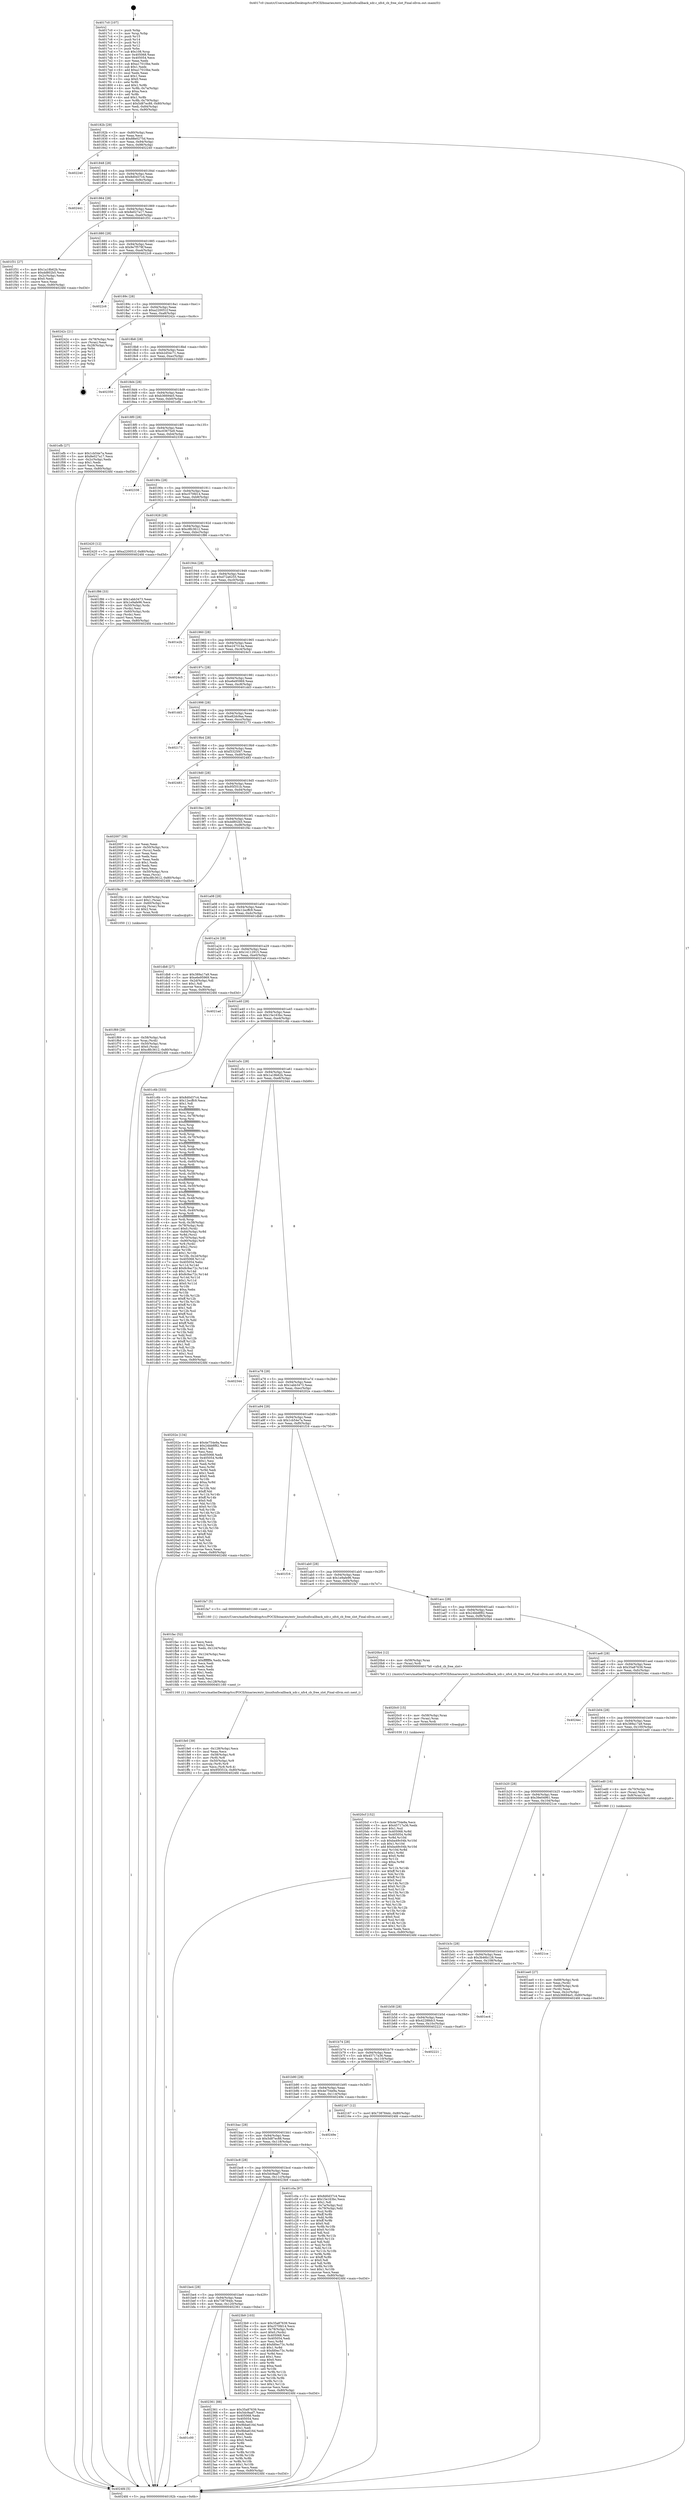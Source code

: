 digraph "0x4017c0" {
  label = "0x4017c0 (/mnt/c/Users/mathe/Desktop/tcc/POCII/binaries/extr_linuxfsnfscallback_xdr.c_nfs4_cb_free_slot_Final-ollvm.out::main(0))"
  labelloc = "t"
  node[shape=record]

  Entry [label="",width=0.3,height=0.3,shape=circle,fillcolor=black,style=filled]
  "0x40182b" [label="{
     0x40182b [29]\l
     | [instrs]\l
     &nbsp;&nbsp;0x40182b \<+3\>: mov -0x80(%rbp),%eax\l
     &nbsp;&nbsp;0x40182e \<+2\>: mov %eax,%ecx\l
     &nbsp;&nbsp;0x401830 \<+6\>: sub $0x88e0275d,%ecx\l
     &nbsp;&nbsp;0x401836 \<+6\>: mov %eax,-0x94(%rbp)\l
     &nbsp;&nbsp;0x40183c \<+6\>: mov %ecx,-0x98(%rbp)\l
     &nbsp;&nbsp;0x401842 \<+6\>: je 0000000000402240 \<main+0xa80\>\l
  }"]
  "0x402240" [label="{
     0x402240\l
  }", style=dashed]
  "0x401848" [label="{
     0x401848 [28]\l
     | [instrs]\l
     &nbsp;&nbsp;0x401848 \<+5\>: jmp 000000000040184d \<main+0x8d\>\l
     &nbsp;&nbsp;0x40184d \<+6\>: mov -0x94(%rbp),%eax\l
     &nbsp;&nbsp;0x401853 \<+5\>: sub $0x8d0d37c4,%eax\l
     &nbsp;&nbsp;0x401858 \<+6\>: mov %eax,-0x9c(%rbp)\l
     &nbsp;&nbsp;0x40185e \<+6\>: je 0000000000402441 \<main+0xc81\>\l
  }"]
  Exit [label="",width=0.3,height=0.3,shape=circle,fillcolor=black,style=filled,peripheries=2]
  "0x402441" [label="{
     0x402441\l
  }", style=dashed]
  "0x401864" [label="{
     0x401864 [28]\l
     | [instrs]\l
     &nbsp;&nbsp;0x401864 \<+5\>: jmp 0000000000401869 \<main+0xa9\>\l
     &nbsp;&nbsp;0x401869 \<+6\>: mov -0x94(%rbp),%eax\l
     &nbsp;&nbsp;0x40186f \<+5\>: sub $0x8e027a17,%eax\l
     &nbsp;&nbsp;0x401874 \<+6\>: mov %eax,-0xa0(%rbp)\l
     &nbsp;&nbsp;0x40187a \<+6\>: je 0000000000401f31 \<main+0x771\>\l
  }"]
  "0x401c00" [label="{
     0x401c00\l
  }", style=dashed]
  "0x401f31" [label="{
     0x401f31 [27]\l
     | [instrs]\l
     &nbsp;&nbsp;0x401f31 \<+5\>: mov $0x1a18b62b,%eax\l
     &nbsp;&nbsp;0x401f36 \<+5\>: mov $0xdd802b5,%ecx\l
     &nbsp;&nbsp;0x401f3b \<+3\>: mov -0x2c(%rbp),%edx\l
     &nbsp;&nbsp;0x401f3e \<+3\>: cmp $0x0,%edx\l
     &nbsp;&nbsp;0x401f41 \<+3\>: cmove %ecx,%eax\l
     &nbsp;&nbsp;0x401f44 \<+3\>: mov %eax,-0x80(%rbp)\l
     &nbsp;&nbsp;0x401f47 \<+5\>: jmp 00000000004024fd \<main+0xd3d\>\l
  }"]
  "0x401880" [label="{
     0x401880 [28]\l
     | [instrs]\l
     &nbsp;&nbsp;0x401880 \<+5\>: jmp 0000000000401885 \<main+0xc5\>\l
     &nbsp;&nbsp;0x401885 \<+6\>: mov -0x94(%rbp),%eax\l
     &nbsp;&nbsp;0x40188b \<+5\>: sub $0x9e7f579f,%eax\l
     &nbsp;&nbsp;0x401890 \<+6\>: mov %eax,-0xa4(%rbp)\l
     &nbsp;&nbsp;0x401896 \<+6\>: je 00000000004022c6 \<main+0xb06\>\l
  }"]
  "0x402361" [label="{
     0x402361 [88]\l
     | [instrs]\l
     &nbsp;&nbsp;0x402361 \<+5\>: mov $0x35a87639,%eax\l
     &nbsp;&nbsp;0x402366 \<+5\>: mov $0x5dc9aaf7,%ecx\l
     &nbsp;&nbsp;0x40236b \<+7\>: mov 0x405068,%edx\l
     &nbsp;&nbsp;0x402372 \<+7\>: mov 0x405054,%esi\l
     &nbsp;&nbsp;0x402379 \<+2\>: mov %edx,%edi\l
     &nbsp;&nbsp;0x40237b \<+6\>: add $0x9bba616d,%edi\l
     &nbsp;&nbsp;0x402381 \<+3\>: sub $0x1,%edi\l
     &nbsp;&nbsp;0x402384 \<+6\>: sub $0x9bba616d,%edi\l
     &nbsp;&nbsp;0x40238a \<+3\>: imul %edi,%edx\l
     &nbsp;&nbsp;0x40238d \<+3\>: and $0x1,%edx\l
     &nbsp;&nbsp;0x402390 \<+3\>: cmp $0x0,%edx\l
     &nbsp;&nbsp;0x402393 \<+4\>: sete %r8b\l
     &nbsp;&nbsp;0x402397 \<+3\>: cmp $0xa,%esi\l
     &nbsp;&nbsp;0x40239a \<+4\>: setl %r9b\l
     &nbsp;&nbsp;0x40239e \<+3\>: mov %r8b,%r10b\l
     &nbsp;&nbsp;0x4023a1 \<+3\>: and %r9b,%r10b\l
     &nbsp;&nbsp;0x4023a4 \<+3\>: xor %r9b,%r8b\l
     &nbsp;&nbsp;0x4023a7 \<+3\>: or %r8b,%r10b\l
     &nbsp;&nbsp;0x4023aa \<+4\>: test $0x1,%r10b\l
     &nbsp;&nbsp;0x4023ae \<+3\>: cmovne %ecx,%eax\l
     &nbsp;&nbsp;0x4023b1 \<+3\>: mov %eax,-0x80(%rbp)\l
     &nbsp;&nbsp;0x4023b4 \<+5\>: jmp 00000000004024fd \<main+0xd3d\>\l
  }"]
  "0x4022c6" [label="{
     0x4022c6\l
  }", style=dashed]
  "0x40189c" [label="{
     0x40189c [28]\l
     | [instrs]\l
     &nbsp;&nbsp;0x40189c \<+5\>: jmp 00000000004018a1 \<main+0xe1\>\l
     &nbsp;&nbsp;0x4018a1 \<+6\>: mov -0x94(%rbp),%eax\l
     &nbsp;&nbsp;0x4018a7 \<+5\>: sub $0xa220051f,%eax\l
     &nbsp;&nbsp;0x4018ac \<+6\>: mov %eax,-0xa8(%rbp)\l
     &nbsp;&nbsp;0x4018b2 \<+6\>: je 000000000040242c \<main+0xc6c\>\l
  }"]
  "0x401be4" [label="{
     0x401be4 [28]\l
     | [instrs]\l
     &nbsp;&nbsp;0x401be4 \<+5\>: jmp 0000000000401be9 \<main+0x429\>\l
     &nbsp;&nbsp;0x401be9 \<+6\>: mov -0x94(%rbp),%eax\l
     &nbsp;&nbsp;0x401bef \<+5\>: sub $0x738784dc,%eax\l
     &nbsp;&nbsp;0x401bf4 \<+6\>: mov %eax,-0x120(%rbp)\l
     &nbsp;&nbsp;0x401bfa \<+6\>: je 0000000000402361 \<main+0xba1\>\l
  }"]
  "0x40242c" [label="{
     0x40242c [21]\l
     | [instrs]\l
     &nbsp;&nbsp;0x40242c \<+4\>: mov -0x78(%rbp),%rax\l
     &nbsp;&nbsp;0x402430 \<+2\>: mov (%rax),%eax\l
     &nbsp;&nbsp;0x402432 \<+4\>: lea -0x28(%rbp),%rsp\l
     &nbsp;&nbsp;0x402436 \<+1\>: pop %rbx\l
     &nbsp;&nbsp;0x402437 \<+2\>: pop %r12\l
     &nbsp;&nbsp;0x402439 \<+2\>: pop %r13\l
     &nbsp;&nbsp;0x40243b \<+2\>: pop %r14\l
     &nbsp;&nbsp;0x40243d \<+2\>: pop %r15\l
     &nbsp;&nbsp;0x40243f \<+1\>: pop %rbp\l
     &nbsp;&nbsp;0x402440 \<+1\>: ret\l
  }"]
  "0x4018b8" [label="{
     0x4018b8 [28]\l
     | [instrs]\l
     &nbsp;&nbsp;0x4018b8 \<+5\>: jmp 00000000004018bd \<main+0xfd\>\l
     &nbsp;&nbsp;0x4018bd \<+6\>: mov -0x94(%rbp),%eax\l
     &nbsp;&nbsp;0x4018c3 \<+5\>: sub $0xb2d54c71,%eax\l
     &nbsp;&nbsp;0x4018c8 \<+6\>: mov %eax,-0xac(%rbp)\l
     &nbsp;&nbsp;0x4018ce \<+6\>: je 0000000000402350 \<main+0xb90\>\l
  }"]
  "0x4023b9" [label="{
     0x4023b9 [103]\l
     | [instrs]\l
     &nbsp;&nbsp;0x4023b9 \<+5\>: mov $0x35a87639,%eax\l
     &nbsp;&nbsp;0x4023be \<+5\>: mov $0xc570fd14,%ecx\l
     &nbsp;&nbsp;0x4023c3 \<+4\>: mov -0x78(%rbp),%rdx\l
     &nbsp;&nbsp;0x4023c7 \<+6\>: movl $0x0,(%rdx)\l
     &nbsp;&nbsp;0x4023cd \<+7\>: mov 0x405068,%esi\l
     &nbsp;&nbsp;0x4023d4 \<+7\>: mov 0x405054,%edi\l
     &nbsp;&nbsp;0x4023db \<+3\>: mov %esi,%r8d\l
     &nbsp;&nbsp;0x4023de \<+7\>: add $0xfd0ec73c,%r8d\l
     &nbsp;&nbsp;0x4023e5 \<+4\>: sub $0x1,%r8d\l
     &nbsp;&nbsp;0x4023e9 \<+7\>: sub $0xfd0ec73c,%r8d\l
     &nbsp;&nbsp;0x4023f0 \<+4\>: imul %r8d,%esi\l
     &nbsp;&nbsp;0x4023f4 \<+3\>: and $0x1,%esi\l
     &nbsp;&nbsp;0x4023f7 \<+3\>: cmp $0x0,%esi\l
     &nbsp;&nbsp;0x4023fa \<+4\>: sete %r9b\l
     &nbsp;&nbsp;0x4023fe \<+3\>: cmp $0xa,%edi\l
     &nbsp;&nbsp;0x402401 \<+4\>: setl %r10b\l
     &nbsp;&nbsp;0x402405 \<+3\>: mov %r9b,%r11b\l
     &nbsp;&nbsp;0x402408 \<+3\>: and %r10b,%r11b\l
     &nbsp;&nbsp;0x40240b \<+3\>: xor %r10b,%r9b\l
     &nbsp;&nbsp;0x40240e \<+3\>: or %r9b,%r11b\l
     &nbsp;&nbsp;0x402411 \<+4\>: test $0x1,%r11b\l
     &nbsp;&nbsp;0x402415 \<+3\>: cmovne %ecx,%eax\l
     &nbsp;&nbsp;0x402418 \<+3\>: mov %eax,-0x80(%rbp)\l
     &nbsp;&nbsp;0x40241b \<+5\>: jmp 00000000004024fd \<main+0xd3d\>\l
  }"]
  "0x402350" [label="{
     0x402350\l
  }", style=dashed]
  "0x4018d4" [label="{
     0x4018d4 [28]\l
     | [instrs]\l
     &nbsp;&nbsp;0x4018d4 \<+5\>: jmp 00000000004018d9 \<main+0x119\>\l
     &nbsp;&nbsp;0x4018d9 \<+6\>: mov -0x94(%rbp),%eax\l
     &nbsp;&nbsp;0x4018df \<+5\>: sub $0xb36694e5,%eax\l
     &nbsp;&nbsp;0x4018e4 \<+6\>: mov %eax,-0xb0(%rbp)\l
     &nbsp;&nbsp;0x4018ea \<+6\>: je 0000000000401efb \<main+0x73b\>\l
  }"]
  "0x4020cf" [label="{
     0x4020cf [152]\l
     | [instrs]\l
     &nbsp;&nbsp;0x4020cf \<+5\>: mov $0x4e754e9a,%ecx\l
     &nbsp;&nbsp;0x4020d4 \<+5\>: mov $0x45717a36,%edx\l
     &nbsp;&nbsp;0x4020d9 \<+3\>: mov $0x1,%sil\l
     &nbsp;&nbsp;0x4020dc \<+8\>: mov 0x405068,%r8d\l
     &nbsp;&nbsp;0x4020e4 \<+8\>: mov 0x405054,%r9d\l
     &nbsp;&nbsp;0x4020ec \<+3\>: mov %r8d,%r10d\l
     &nbsp;&nbsp;0x4020ef \<+7\>: sub $0xba49c04b,%r10d\l
     &nbsp;&nbsp;0x4020f6 \<+4\>: sub $0x1,%r10d\l
     &nbsp;&nbsp;0x4020fa \<+7\>: add $0xba49c04b,%r10d\l
     &nbsp;&nbsp;0x402101 \<+4\>: imul %r10d,%r8d\l
     &nbsp;&nbsp;0x402105 \<+4\>: and $0x1,%r8d\l
     &nbsp;&nbsp;0x402109 \<+4\>: cmp $0x0,%r8d\l
     &nbsp;&nbsp;0x40210d \<+4\>: sete %r11b\l
     &nbsp;&nbsp;0x402111 \<+4\>: cmp $0xa,%r9d\l
     &nbsp;&nbsp;0x402115 \<+3\>: setl %bl\l
     &nbsp;&nbsp;0x402118 \<+3\>: mov %r11b,%r14b\l
     &nbsp;&nbsp;0x40211b \<+4\>: xor $0xff,%r14b\l
     &nbsp;&nbsp;0x40211f \<+3\>: mov %bl,%r15b\l
     &nbsp;&nbsp;0x402122 \<+4\>: xor $0xff,%r15b\l
     &nbsp;&nbsp;0x402126 \<+4\>: xor $0x0,%sil\l
     &nbsp;&nbsp;0x40212a \<+3\>: mov %r14b,%r12b\l
     &nbsp;&nbsp;0x40212d \<+4\>: and $0x0,%r12b\l
     &nbsp;&nbsp;0x402131 \<+3\>: and %sil,%r11b\l
     &nbsp;&nbsp;0x402134 \<+3\>: mov %r15b,%r13b\l
     &nbsp;&nbsp;0x402137 \<+4\>: and $0x0,%r13b\l
     &nbsp;&nbsp;0x40213b \<+3\>: and %sil,%bl\l
     &nbsp;&nbsp;0x40213e \<+3\>: or %r11b,%r12b\l
     &nbsp;&nbsp;0x402141 \<+3\>: or %bl,%r13b\l
     &nbsp;&nbsp;0x402144 \<+3\>: xor %r13b,%r12b\l
     &nbsp;&nbsp;0x402147 \<+3\>: or %r15b,%r14b\l
     &nbsp;&nbsp;0x40214a \<+4\>: xor $0xff,%r14b\l
     &nbsp;&nbsp;0x40214e \<+4\>: or $0x0,%sil\l
     &nbsp;&nbsp;0x402152 \<+3\>: and %sil,%r14b\l
     &nbsp;&nbsp;0x402155 \<+3\>: or %r14b,%r12b\l
     &nbsp;&nbsp;0x402158 \<+4\>: test $0x1,%r12b\l
     &nbsp;&nbsp;0x40215c \<+3\>: cmovne %edx,%ecx\l
     &nbsp;&nbsp;0x40215f \<+3\>: mov %ecx,-0x80(%rbp)\l
     &nbsp;&nbsp;0x402162 \<+5\>: jmp 00000000004024fd \<main+0xd3d\>\l
  }"]
  "0x401efb" [label="{
     0x401efb [27]\l
     | [instrs]\l
     &nbsp;&nbsp;0x401efb \<+5\>: mov $0x1cb54e7a,%eax\l
     &nbsp;&nbsp;0x401f00 \<+5\>: mov $0x8e027a17,%ecx\l
     &nbsp;&nbsp;0x401f05 \<+3\>: mov -0x2c(%rbp),%edx\l
     &nbsp;&nbsp;0x401f08 \<+3\>: cmp $0x1,%edx\l
     &nbsp;&nbsp;0x401f0b \<+3\>: cmovl %ecx,%eax\l
     &nbsp;&nbsp;0x401f0e \<+3\>: mov %eax,-0x80(%rbp)\l
     &nbsp;&nbsp;0x401f11 \<+5\>: jmp 00000000004024fd \<main+0xd3d\>\l
  }"]
  "0x4018f0" [label="{
     0x4018f0 [28]\l
     | [instrs]\l
     &nbsp;&nbsp;0x4018f0 \<+5\>: jmp 00000000004018f5 \<main+0x135\>\l
     &nbsp;&nbsp;0x4018f5 \<+6\>: mov -0x94(%rbp),%eax\l
     &nbsp;&nbsp;0x4018fb \<+5\>: sub $0xc03675e9,%eax\l
     &nbsp;&nbsp;0x401900 \<+6\>: mov %eax,-0xb4(%rbp)\l
     &nbsp;&nbsp;0x401906 \<+6\>: je 0000000000402338 \<main+0xb78\>\l
  }"]
  "0x4020c0" [label="{
     0x4020c0 [15]\l
     | [instrs]\l
     &nbsp;&nbsp;0x4020c0 \<+4\>: mov -0x58(%rbp),%rax\l
     &nbsp;&nbsp;0x4020c4 \<+3\>: mov (%rax),%rax\l
     &nbsp;&nbsp;0x4020c7 \<+3\>: mov %rax,%rdi\l
     &nbsp;&nbsp;0x4020ca \<+5\>: call 0000000000401030 \<free@plt\>\l
     | [calls]\l
     &nbsp;&nbsp;0x401030 \{1\} (unknown)\l
  }"]
  "0x402338" [label="{
     0x402338\l
  }", style=dashed]
  "0x40190c" [label="{
     0x40190c [28]\l
     | [instrs]\l
     &nbsp;&nbsp;0x40190c \<+5\>: jmp 0000000000401911 \<main+0x151\>\l
     &nbsp;&nbsp;0x401911 \<+6\>: mov -0x94(%rbp),%eax\l
     &nbsp;&nbsp;0x401917 \<+5\>: sub $0xc570fd14,%eax\l
     &nbsp;&nbsp;0x40191c \<+6\>: mov %eax,-0xb8(%rbp)\l
     &nbsp;&nbsp;0x401922 \<+6\>: je 0000000000402420 \<main+0xc60\>\l
  }"]
  "0x401fe0" [label="{
     0x401fe0 [39]\l
     | [instrs]\l
     &nbsp;&nbsp;0x401fe0 \<+6\>: mov -0x128(%rbp),%ecx\l
     &nbsp;&nbsp;0x401fe6 \<+3\>: imul %eax,%ecx\l
     &nbsp;&nbsp;0x401fe9 \<+4\>: mov -0x58(%rbp),%r8\l
     &nbsp;&nbsp;0x401fed \<+3\>: mov (%r8),%r8\l
     &nbsp;&nbsp;0x401ff0 \<+4\>: mov -0x50(%rbp),%r9\l
     &nbsp;&nbsp;0x401ff4 \<+3\>: movslq (%r9),%r9\l
     &nbsp;&nbsp;0x401ff7 \<+4\>: mov %ecx,(%r8,%r9,4)\l
     &nbsp;&nbsp;0x401ffb \<+7\>: movl $0x95f351b,-0x80(%rbp)\l
     &nbsp;&nbsp;0x402002 \<+5\>: jmp 00000000004024fd \<main+0xd3d\>\l
  }"]
  "0x402420" [label="{
     0x402420 [12]\l
     | [instrs]\l
     &nbsp;&nbsp;0x402420 \<+7\>: movl $0xa220051f,-0x80(%rbp)\l
     &nbsp;&nbsp;0x402427 \<+5\>: jmp 00000000004024fd \<main+0xd3d\>\l
  }"]
  "0x401928" [label="{
     0x401928 [28]\l
     | [instrs]\l
     &nbsp;&nbsp;0x401928 \<+5\>: jmp 000000000040192d \<main+0x16d\>\l
     &nbsp;&nbsp;0x40192d \<+6\>: mov -0x94(%rbp),%eax\l
     &nbsp;&nbsp;0x401933 \<+5\>: sub $0xc8fc3612,%eax\l
     &nbsp;&nbsp;0x401938 \<+6\>: mov %eax,-0xbc(%rbp)\l
     &nbsp;&nbsp;0x40193e \<+6\>: je 0000000000401f86 \<main+0x7c6\>\l
  }"]
  "0x401fac" [label="{
     0x401fac [52]\l
     | [instrs]\l
     &nbsp;&nbsp;0x401fac \<+2\>: xor %ecx,%ecx\l
     &nbsp;&nbsp;0x401fae \<+5\>: mov $0x2,%edx\l
     &nbsp;&nbsp;0x401fb3 \<+6\>: mov %edx,-0x124(%rbp)\l
     &nbsp;&nbsp;0x401fb9 \<+1\>: cltd\l
     &nbsp;&nbsp;0x401fba \<+6\>: mov -0x124(%rbp),%esi\l
     &nbsp;&nbsp;0x401fc0 \<+2\>: idiv %esi\l
     &nbsp;&nbsp;0x401fc2 \<+6\>: imul $0xfffffffe,%edx,%edx\l
     &nbsp;&nbsp;0x401fc8 \<+2\>: mov %ecx,%edi\l
     &nbsp;&nbsp;0x401fca \<+2\>: sub %edx,%edi\l
     &nbsp;&nbsp;0x401fcc \<+2\>: mov %ecx,%edx\l
     &nbsp;&nbsp;0x401fce \<+3\>: sub $0x1,%edx\l
     &nbsp;&nbsp;0x401fd1 \<+2\>: add %edx,%edi\l
     &nbsp;&nbsp;0x401fd3 \<+2\>: sub %edi,%ecx\l
     &nbsp;&nbsp;0x401fd5 \<+6\>: mov %ecx,-0x128(%rbp)\l
     &nbsp;&nbsp;0x401fdb \<+5\>: call 0000000000401160 \<next_i\>\l
     | [calls]\l
     &nbsp;&nbsp;0x401160 \{1\} (/mnt/c/Users/mathe/Desktop/tcc/POCII/binaries/extr_linuxfsnfscallback_xdr.c_nfs4_cb_free_slot_Final-ollvm.out::next_i)\l
  }"]
  "0x401f86" [label="{
     0x401f86 [33]\l
     | [instrs]\l
     &nbsp;&nbsp;0x401f86 \<+5\>: mov $0x1abb3473,%eax\l
     &nbsp;&nbsp;0x401f8b \<+5\>: mov $0x1e9afe96,%ecx\l
     &nbsp;&nbsp;0x401f90 \<+4\>: mov -0x50(%rbp),%rdx\l
     &nbsp;&nbsp;0x401f94 \<+2\>: mov (%rdx),%esi\l
     &nbsp;&nbsp;0x401f96 \<+4\>: mov -0x60(%rbp),%rdx\l
     &nbsp;&nbsp;0x401f9a \<+2\>: cmp (%rdx),%esi\l
     &nbsp;&nbsp;0x401f9c \<+3\>: cmovl %ecx,%eax\l
     &nbsp;&nbsp;0x401f9f \<+3\>: mov %eax,-0x80(%rbp)\l
     &nbsp;&nbsp;0x401fa2 \<+5\>: jmp 00000000004024fd \<main+0xd3d\>\l
  }"]
  "0x401944" [label="{
     0x401944 [28]\l
     | [instrs]\l
     &nbsp;&nbsp;0x401944 \<+5\>: jmp 0000000000401949 \<main+0x189\>\l
     &nbsp;&nbsp;0x401949 \<+6\>: mov -0x94(%rbp),%eax\l
     &nbsp;&nbsp;0x40194f \<+5\>: sub $0xd72a6255,%eax\l
     &nbsp;&nbsp;0x401954 \<+6\>: mov %eax,-0xc0(%rbp)\l
     &nbsp;&nbsp;0x40195a \<+6\>: je 0000000000401e2b \<main+0x66b\>\l
  }"]
  "0x401f69" [label="{
     0x401f69 [29]\l
     | [instrs]\l
     &nbsp;&nbsp;0x401f69 \<+4\>: mov -0x58(%rbp),%rdi\l
     &nbsp;&nbsp;0x401f6d \<+3\>: mov %rax,(%rdi)\l
     &nbsp;&nbsp;0x401f70 \<+4\>: mov -0x50(%rbp),%rax\l
     &nbsp;&nbsp;0x401f74 \<+6\>: movl $0x0,(%rax)\l
     &nbsp;&nbsp;0x401f7a \<+7\>: movl $0xc8fc3612,-0x80(%rbp)\l
     &nbsp;&nbsp;0x401f81 \<+5\>: jmp 00000000004024fd \<main+0xd3d\>\l
  }"]
  "0x401e2b" [label="{
     0x401e2b\l
  }", style=dashed]
  "0x401960" [label="{
     0x401960 [28]\l
     | [instrs]\l
     &nbsp;&nbsp;0x401960 \<+5\>: jmp 0000000000401965 \<main+0x1a5\>\l
     &nbsp;&nbsp;0x401965 \<+6\>: mov -0x94(%rbp),%eax\l
     &nbsp;&nbsp;0x40196b \<+5\>: sub $0xe247314a,%eax\l
     &nbsp;&nbsp;0x401970 \<+6\>: mov %eax,-0xc4(%rbp)\l
     &nbsp;&nbsp;0x401976 \<+6\>: je 00000000004024c5 \<main+0xd05\>\l
  }"]
  "0x401ee0" [label="{
     0x401ee0 [27]\l
     | [instrs]\l
     &nbsp;&nbsp;0x401ee0 \<+4\>: mov -0x68(%rbp),%rdi\l
     &nbsp;&nbsp;0x401ee4 \<+2\>: mov %eax,(%rdi)\l
     &nbsp;&nbsp;0x401ee6 \<+4\>: mov -0x68(%rbp),%rdi\l
     &nbsp;&nbsp;0x401eea \<+2\>: mov (%rdi),%eax\l
     &nbsp;&nbsp;0x401eec \<+3\>: mov %eax,-0x2c(%rbp)\l
     &nbsp;&nbsp;0x401eef \<+7\>: movl $0xb36694e5,-0x80(%rbp)\l
     &nbsp;&nbsp;0x401ef6 \<+5\>: jmp 00000000004024fd \<main+0xd3d\>\l
  }"]
  "0x4024c5" [label="{
     0x4024c5\l
  }", style=dashed]
  "0x40197c" [label="{
     0x40197c [28]\l
     | [instrs]\l
     &nbsp;&nbsp;0x40197c \<+5\>: jmp 0000000000401981 \<main+0x1c1\>\l
     &nbsp;&nbsp;0x401981 \<+6\>: mov -0x94(%rbp),%eax\l
     &nbsp;&nbsp;0x401987 \<+5\>: sub $0xe6e95969,%eax\l
     &nbsp;&nbsp;0x40198c \<+6\>: mov %eax,-0xc8(%rbp)\l
     &nbsp;&nbsp;0x401992 \<+6\>: je 0000000000401dd3 \<main+0x613\>\l
  }"]
  "0x4017c0" [label="{
     0x4017c0 [107]\l
     | [instrs]\l
     &nbsp;&nbsp;0x4017c0 \<+1\>: push %rbp\l
     &nbsp;&nbsp;0x4017c1 \<+3\>: mov %rsp,%rbp\l
     &nbsp;&nbsp;0x4017c4 \<+2\>: push %r15\l
     &nbsp;&nbsp;0x4017c6 \<+2\>: push %r14\l
     &nbsp;&nbsp;0x4017c8 \<+2\>: push %r13\l
     &nbsp;&nbsp;0x4017ca \<+2\>: push %r12\l
     &nbsp;&nbsp;0x4017cc \<+1\>: push %rbx\l
     &nbsp;&nbsp;0x4017cd \<+7\>: sub $0x108,%rsp\l
     &nbsp;&nbsp;0x4017d4 \<+7\>: mov 0x405068,%eax\l
     &nbsp;&nbsp;0x4017db \<+7\>: mov 0x405054,%ecx\l
     &nbsp;&nbsp;0x4017e2 \<+2\>: mov %eax,%edx\l
     &nbsp;&nbsp;0x4017e4 \<+6\>: sub $0xa17010be,%edx\l
     &nbsp;&nbsp;0x4017ea \<+3\>: sub $0x1,%edx\l
     &nbsp;&nbsp;0x4017ed \<+6\>: add $0xa17010be,%edx\l
     &nbsp;&nbsp;0x4017f3 \<+3\>: imul %edx,%eax\l
     &nbsp;&nbsp;0x4017f6 \<+3\>: and $0x1,%eax\l
     &nbsp;&nbsp;0x4017f9 \<+3\>: cmp $0x0,%eax\l
     &nbsp;&nbsp;0x4017fc \<+4\>: sete %r8b\l
     &nbsp;&nbsp;0x401800 \<+4\>: and $0x1,%r8b\l
     &nbsp;&nbsp;0x401804 \<+4\>: mov %r8b,-0x7a(%rbp)\l
     &nbsp;&nbsp;0x401808 \<+3\>: cmp $0xa,%ecx\l
     &nbsp;&nbsp;0x40180b \<+4\>: setl %r8b\l
     &nbsp;&nbsp;0x40180f \<+4\>: and $0x1,%r8b\l
     &nbsp;&nbsp;0x401813 \<+4\>: mov %r8b,-0x79(%rbp)\l
     &nbsp;&nbsp;0x401817 \<+7\>: movl $0x5d87ec88,-0x80(%rbp)\l
     &nbsp;&nbsp;0x40181e \<+6\>: mov %edi,-0x84(%rbp)\l
     &nbsp;&nbsp;0x401824 \<+7\>: mov %rsi,-0x90(%rbp)\l
  }"]
  "0x401dd3" [label="{
     0x401dd3\l
  }", style=dashed]
  "0x401998" [label="{
     0x401998 [28]\l
     | [instrs]\l
     &nbsp;&nbsp;0x401998 \<+5\>: jmp 000000000040199d \<main+0x1dd\>\l
     &nbsp;&nbsp;0x40199d \<+6\>: mov -0x94(%rbp),%eax\l
     &nbsp;&nbsp;0x4019a3 \<+5\>: sub $0xe82dc9aa,%eax\l
     &nbsp;&nbsp;0x4019a8 \<+6\>: mov %eax,-0xcc(%rbp)\l
     &nbsp;&nbsp;0x4019ae \<+6\>: je 0000000000402173 \<main+0x9b3\>\l
  }"]
  "0x4024fd" [label="{
     0x4024fd [5]\l
     | [instrs]\l
     &nbsp;&nbsp;0x4024fd \<+5\>: jmp 000000000040182b \<main+0x6b\>\l
  }"]
  "0x402173" [label="{
     0x402173\l
  }", style=dashed]
  "0x4019b4" [label="{
     0x4019b4 [28]\l
     | [instrs]\l
     &nbsp;&nbsp;0x4019b4 \<+5\>: jmp 00000000004019b9 \<main+0x1f9\>\l
     &nbsp;&nbsp;0x4019b9 \<+6\>: mov -0x94(%rbp),%eax\l
     &nbsp;&nbsp;0x4019bf \<+5\>: sub $0xf3325f47,%eax\l
     &nbsp;&nbsp;0x4019c4 \<+6\>: mov %eax,-0xd0(%rbp)\l
     &nbsp;&nbsp;0x4019ca \<+6\>: je 0000000000402483 \<main+0xcc3\>\l
  }"]
  "0x401bc8" [label="{
     0x401bc8 [28]\l
     | [instrs]\l
     &nbsp;&nbsp;0x401bc8 \<+5\>: jmp 0000000000401bcd \<main+0x40d\>\l
     &nbsp;&nbsp;0x401bcd \<+6\>: mov -0x94(%rbp),%eax\l
     &nbsp;&nbsp;0x401bd3 \<+5\>: sub $0x5dc9aaf7,%eax\l
     &nbsp;&nbsp;0x401bd8 \<+6\>: mov %eax,-0x11c(%rbp)\l
     &nbsp;&nbsp;0x401bde \<+6\>: je 00000000004023b9 \<main+0xbf9\>\l
  }"]
  "0x402483" [label="{
     0x402483\l
  }", style=dashed]
  "0x4019d0" [label="{
     0x4019d0 [28]\l
     | [instrs]\l
     &nbsp;&nbsp;0x4019d0 \<+5\>: jmp 00000000004019d5 \<main+0x215\>\l
     &nbsp;&nbsp;0x4019d5 \<+6\>: mov -0x94(%rbp),%eax\l
     &nbsp;&nbsp;0x4019db \<+5\>: sub $0x95f351b,%eax\l
     &nbsp;&nbsp;0x4019e0 \<+6\>: mov %eax,-0xd4(%rbp)\l
     &nbsp;&nbsp;0x4019e6 \<+6\>: je 0000000000402007 \<main+0x847\>\l
  }"]
  "0x401c0a" [label="{
     0x401c0a [97]\l
     | [instrs]\l
     &nbsp;&nbsp;0x401c0a \<+5\>: mov $0x8d0d37c4,%eax\l
     &nbsp;&nbsp;0x401c0f \<+5\>: mov $0x15e163bc,%ecx\l
     &nbsp;&nbsp;0x401c14 \<+2\>: mov $0x1,%dl\l
     &nbsp;&nbsp;0x401c16 \<+4\>: mov -0x7a(%rbp),%sil\l
     &nbsp;&nbsp;0x401c1a \<+4\>: mov -0x79(%rbp),%dil\l
     &nbsp;&nbsp;0x401c1e \<+3\>: mov %sil,%r8b\l
     &nbsp;&nbsp;0x401c21 \<+4\>: xor $0xff,%r8b\l
     &nbsp;&nbsp;0x401c25 \<+3\>: mov %dil,%r9b\l
     &nbsp;&nbsp;0x401c28 \<+4\>: xor $0xff,%r9b\l
     &nbsp;&nbsp;0x401c2c \<+3\>: xor $0x0,%dl\l
     &nbsp;&nbsp;0x401c2f \<+3\>: mov %r8b,%r10b\l
     &nbsp;&nbsp;0x401c32 \<+4\>: and $0x0,%r10b\l
     &nbsp;&nbsp;0x401c36 \<+3\>: and %dl,%sil\l
     &nbsp;&nbsp;0x401c39 \<+3\>: mov %r9b,%r11b\l
     &nbsp;&nbsp;0x401c3c \<+4\>: and $0x0,%r11b\l
     &nbsp;&nbsp;0x401c40 \<+3\>: and %dl,%dil\l
     &nbsp;&nbsp;0x401c43 \<+3\>: or %sil,%r10b\l
     &nbsp;&nbsp;0x401c46 \<+3\>: or %dil,%r11b\l
     &nbsp;&nbsp;0x401c49 \<+3\>: xor %r11b,%r10b\l
     &nbsp;&nbsp;0x401c4c \<+3\>: or %r9b,%r8b\l
     &nbsp;&nbsp;0x401c4f \<+4\>: xor $0xff,%r8b\l
     &nbsp;&nbsp;0x401c53 \<+3\>: or $0x0,%dl\l
     &nbsp;&nbsp;0x401c56 \<+3\>: and %dl,%r8b\l
     &nbsp;&nbsp;0x401c59 \<+3\>: or %r8b,%r10b\l
     &nbsp;&nbsp;0x401c5c \<+4\>: test $0x1,%r10b\l
     &nbsp;&nbsp;0x401c60 \<+3\>: cmovne %ecx,%eax\l
     &nbsp;&nbsp;0x401c63 \<+3\>: mov %eax,-0x80(%rbp)\l
     &nbsp;&nbsp;0x401c66 \<+5\>: jmp 00000000004024fd \<main+0xd3d\>\l
  }"]
  "0x402007" [label="{
     0x402007 [39]\l
     | [instrs]\l
     &nbsp;&nbsp;0x402007 \<+2\>: xor %eax,%eax\l
     &nbsp;&nbsp;0x402009 \<+4\>: mov -0x50(%rbp),%rcx\l
     &nbsp;&nbsp;0x40200d \<+2\>: mov (%rcx),%edx\l
     &nbsp;&nbsp;0x40200f \<+2\>: mov %eax,%esi\l
     &nbsp;&nbsp;0x402011 \<+2\>: sub %edx,%esi\l
     &nbsp;&nbsp;0x402013 \<+2\>: mov %eax,%edx\l
     &nbsp;&nbsp;0x402015 \<+3\>: sub $0x1,%edx\l
     &nbsp;&nbsp;0x402018 \<+2\>: add %edx,%esi\l
     &nbsp;&nbsp;0x40201a \<+2\>: sub %esi,%eax\l
     &nbsp;&nbsp;0x40201c \<+4\>: mov -0x50(%rbp),%rcx\l
     &nbsp;&nbsp;0x402020 \<+2\>: mov %eax,(%rcx)\l
     &nbsp;&nbsp;0x402022 \<+7\>: movl $0xc8fc3612,-0x80(%rbp)\l
     &nbsp;&nbsp;0x402029 \<+5\>: jmp 00000000004024fd \<main+0xd3d\>\l
  }"]
  "0x4019ec" [label="{
     0x4019ec [28]\l
     | [instrs]\l
     &nbsp;&nbsp;0x4019ec \<+5\>: jmp 00000000004019f1 \<main+0x231\>\l
     &nbsp;&nbsp;0x4019f1 \<+6\>: mov -0x94(%rbp),%eax\l
     &nbsp;&nbsp;0x4019f7 \<+5\>: sub $0xdd802b5,%eax\l
     &nbsp;&nbsp;0x4019fc \<+6\>: mov %eax,-0xd8(%rbp)\l
     &nbsp;&nbsp;0x401a02 \<+6\>: je 0000000000401f4c \<main+0x78c\>\l
  }"]
  "0x401bac" [label="{
     0x401bac [28]\l
     | [instrs]\l
     &nbsp;&nbsp;0x401bac \<+5\>: jmp 0000000000401bb1 \<main+0x3f1\>\l
     &nbsp;&nbsp;0x401bb1 \<+6\>: mov -0x94(%rbp),%eax\l
     &nbsp;&nbsp;0x401bb7 \<+5\>: sub $0x5d87ec88,%eax\l
     &nbsp;&nbsp;0x401bbc \<+6\>: mov %eax,-0x118(%rbp)\l
     &nbsp;&nbsp;0x401bc2 \<+6\>: je 0000000000401c0a \<main+0x44a\>\l
  }"]
  "0x401f4c" [label="{
     0x401f4c [29]\l
     | [instrs]\l
     &nbsp;&nbsp;0x401f4c \<+4\>: mov -0x60(%rbp),%rax\l
     &nbsp;&nbsp;0x401f50 \<+6\>: movl $0x1,(%rax)\l
     &nbsp;&nbsp;0x401f56 \<+4\>: mov -0x60(%rbp),%rax\l
     &nbsp;&nbsp;0x401f5a \<+3\>: movslq (%rax),%rax\l
     &nbsp;&nbsp;0x401f5d \<+4\>: shl $0x2,%rax\l
     &nbsp;&nbsp;0x401f61 \<+3\>: mov %rax,%rdi\l
     &nbsp;&nbsp;0x401f64 \<+5\>: call 0000000000401050 \<malloc@plt\>\l
     | [calls]\l
     &nbsp;&nbsp;0x401050 \{1\} (unknown)\l
  }"]
  "0x401a08" [label="{
     0x401a08 [28]\l
     | [instrs]\l
     &nbsp;&nbsp;0x401a08 \<+5\>: jmp 0000000000401a0d \<main+0x24d\>\l
     &nbsp;&nbsp;0x401a0d \<+6\>: mov -0x94(%rbp),%eax\l
     &nbsp;&nbsp;0x401a13 \<+5\>: sub $0x12ecffc9,%eax\l
     &nbsp;&nbsp;0x401a18 \<+6\>: mov %eax,-0xdc(%rbp)\l
     &nbsp;&nbsp;0x401a1e \<+6\>: je 0000000000401db8 \<main+0x5f8\>\l
  }"]
  "0x40249e" [label="{
     0x40249e\l
  }", style=dashed]
  "0x401db8" [label="{
     0x401db8 [27]\l
     | [instrs]\l
     &nbsp;&nbsp;0x401db8 \<+5\>: mov $0x389a17a9,%eax\l
     &nbsp;&nbsp;0x401dbd \<+5\>: mov $0xe6e95969,%ecx\l
     &nbsp;&nbsp;0x401dc2 \<+3\>: mov -0x2d(%rbp),%dl\l
     &nbsp;&nbsp;0x401dc5 \<+3\>: test $0x1,%dl\l
     &nbsp;&nbsp;0x401dc8 \<+3\>: cmovne %ecx,%eax\l
     &nbsp;&nbsp;0x401dcb \<+3\>: mov %eax,-0x80(%rbp)\l
     &nbsp;&nbsp;0x401dce \<+5\>: jmp 00000000004024fd \<main+0xd3d\>\l
  }"]
  "0x401a24" [label="{
     0x401a24 [28]\l
     | [instrs]\l
     &nbsp;&nbsp;0x401a24 \<+5\>: jmp 0000000000401a29 \<main+0x269\>\l
     &nbsp;&nbsp;0x401a29 \<+6\>: mov -0x94(%rbp),%eax\l
     &nbsp;&nbsp;0x401a2f \<+5\>: sub $0x14112915,%eax\l
     &nbsp;&nbsp;0x401a34 \<+6\>: mov %eax,-0xe0(%rbp)\l
     &nbsp;&nbsp;0x401a3a \<+6\>: je 00000000004021ad \<main+0x9ed\>\l
  }"]
  "0x401b90" [label="{
     0x401b90 [28]\l
     | [instrs]\l
     &nbsp;&nbsp;0x401b90 \<+5\>: jmp 0000000000401b95 \<main+0x3d5\>\l
     &nbsp;&nbsp;0x401b95 \<+6\>: mov -0x94(%rbp),%eax\l
     &nbsp;&nbsp;0x401b9b \<+5\>: sub $0x4e754e9a,%eax\l
     &nbsp;&nbsp;0x401ba0 \<+6\>: mov %eax,-0x114(%rbp)\l
     &nbsp;&nbsp;0x401ba6 \<+6\>: je 000000000040249e \<main+0xcde\>\l
  }"]
  "0x4021ad" [label="{
     0x4021ad\l
  }", style=dashed]
  "0x401a40" [label="{
     0x401a40 [28]\l
     | [instrs]\l
     &nbsp;&nbsp;0x401a40 \<+5\>: jmp 0000000000401a45 \<main+0x285\>\l
     &nbsp;&nbsp;0x401a45 \<+6\>: mov -0x94(%rbp),%eax\l
     &nbsp;&nbsp;0x401a4b \<+5\>: sub $0x15e163bc,%eax\l
     &nbsp;&nbsp;0x401a50 \<+6\>: mov %eax,-0xe4(%rbp)\l
     &nbsp;&nbsp;0x401a56 \<+6\>: je 0000000000401c6b \<main+0x4ab\>\l
  }"]
  "0x402167" [label="{
     0x402167 [12]\l
     | [instrs]\l
     &nbsp;&nbsp;0x402167 \<+7\>: movl $0x738784dc,-0x80(%rbp)\l
     &nbsp;&nbsp;0x40216e \<+5\>: jmp 00000000004024fd \<main+0xd3d\>\l
  }"]
  "0x401c6b" [label="{
     0x401c6b [333]\l
     | [instrs]\l
     &nbsp;&nbsp;0x401c6b \<+5\>: mov $0x8d0d37c4,%eax\l
     &nbsp;&nbsp;0x401c70 \<+5\>: mov $0x12ecffc9,%ecx\l
     &nbsp;&nbsp;0x401c75 \<+2\>: mov $0x1,%dl\l
     &nbsp;&nbsp;0x401c77 \<+3\>: mov %rsp,%rsi\l
     &nbsp;&nbsp;0x401c7a \<+4\>: add $0xfffffffffffffff0,%rsi\l
     &nbsp;&nbsp;0x401c7e \<+3\>: mov %rsi,%rsp\l
     &nbsp;&nbsp;0x401c81 \<+4\>: mov %rsi,-0x78(%rbp)\l
     &nbsp;&nbsp;0x401c85 \<+3\>: mov %rsp,%rsi\l
     &nbsp;&nbsp;0x401c88 \<+4\>: add $0xfffffffffffffff0,%rsi\l
     &nbsp;&nbsp;0x401c8c \<+3\>: mov %rsi,%rsp\l
     &nbsp;&nbsp;0x401c8f \<+3\>: mov %rsp,%rdi\l
     &nbsp;&nbsp;0x401c92 \<+4\>: add $0xfffffffffffffff0,%rdi\l
     &nbsp;&nbsp;0x401c96 \<+3\>: mov %rdi,%rsp\l
     &nbsp;&nbsp;0x401c99 \<+4\>: mov %rdi,-0x70(%rbp)\l
     &nbsp;&nbsp;0x401c9d \<+3\>: mov %rsp,%rdi\l
     &nbsp;&nbsp;0x401ca0 \<+4\>: add $0xfffffffffffffff0,%rdi\l
     &nbsp;&nbsp;0x401ca4 \<+3\>: mov %rdi,%rsp\l
     &nbsp;&nbsp;0x401ca7 \<+4\>: mov %rdi,-0x68(%rbp)\l
     &nbsp;&nbsp;0x401cab \<+3\>: mov %rsp,%rdi\l
     &nbsp;&nbsp;0x401cae \<+4\>: add $0xfffffffffffffff0,%rdi\l
     &nbsp;&nbsp;0x401cb2 \<+3\>: mov %rdi,%rsp\l
     &nbsp;&nbsp;0x401cb5 \<+4\>: mov %rdi,-0x60(%rbp)\l
     &nbsp;&nbsp;0x401cb9 \<+3\>: mov %rsp,%rdi\l
     &nbsp;&nbsp;0x401cbc \<+4\>: add $0xfffffffffffffff0,%rdi\l
     &nbsp;&nbsp;0x401cc0 \<+3\>: mov %rdi,%rsp\l
     &nbsp;&nbsp;0x401cc3 \<+4\>: mov %rdi,-0x58(%rbp)\l
     &nbsp;&nbsp;0x401cc7 \<+3\>: mov %rsp,%rdi\l
     &nbsp;&nbsp;0x401cca \<+4\>: add $0xfffffffffffffff0,%rdi\l
     &nbsp;&nbsp;0x401cce \<+3\>: mov %rdi,%rsp\l
     &nbsp;&nbsp;0x401cd1 \<+4\>: mov %rdi,-0x50(%rbp)\l
     &nbsp;&nbsp;0x401cd5 \<+3\>: mov %rsp,%rdi\l
     &nbsp;&nbsp;0x401cd8 \<+4\>: add $0xfffffffffffffff0,%rdi\l
     &nbsp;&nbsp;0x401cdc \<+3\>: mov %rdi,%rsp\l
     &nbsp;&nbsp;0x401cdf \<+4\>: mov %rdi,-0x48(%rbp)\l
     &nbsp;&nbsp;0x401ce3 \<+3\>: mov %rsp,%rdi\l
     &nbsp;&nbsp;0x401ce6 \<+4\>: add $0xfffffffffffffff0,%rdi\l
     &nbsp;&nbsp;0x401cea \<+3\>: mov %rdi,%rsp\l
     &nbsp;&nbsp;0x401ced \<+4\>: mov %rdi,-0x40(%rbp)\l
     &nbsp;&nbsp;0x401cf1 \<+3\>: mov %rsp,%rdi\l
     &nbsp;&nbsp;0x401cf4 \<+4\>: add $0xfffffffffffffff0,%rdi\l
     &nbsp;&nbsp;0x401cf8 \<+3\>: mov %rdi,%rsp\l
     &nbsp;&nbsp;0x401cfb \<+4\>: mov %rdi,-0x38(%rbp)\l
     &nbsp;&nbsp;0x401cff \<+4\>: mov -0x78(%rbp),%rdi\l
     &nbsp;&nbsp;0x401d03 \<+6\>: movl $0x0,(%rdi)\l
     &nbsp;&nbsp;0x401d09 \<+7\>: mov -0x84(%rbp),%r8d\l
     &nbsp;&nbsp;0x401d10 \<+3\>: mov %r8d,(%rsi)\l
     &nbsp;&nbsp;0x401d13 \<+4\>: mov -0x70(%rbp),%rdi\l
     &nbsp;&nbsp;0x401d17 \<+7\>: mov -0x90(%rbp),%r9\l
     &nbsp;&nbsp;0x401d1e \<+3\>: mov %r9,(%rdi)\l
     &nbsp;&nbsp;0x401d21 \<+3\>: cmpl $0x2,(%rsi)\l
     &nbsp;&nbsp;0x401d24 \<+4\>: setne %r10b\l
     &nbsp;&nbsp;0x401d28 \<+4\>: and $0x1,%r10b\l
     &nbsp;&nbsp;0x401d2c \<+4\>: mov %r10b,-0x2d(%rbp)\l
     &nbsp;&nbsp;0x401d30 \<+8\>: mov 0x405068,%r11d\l
     &nbsp;&nbsp;0x401d38 \<+7\>: mov 0x405054,%ebx\l
     &nbsp;&nbsp;0x401d3f \<+3\>: mov %r11d,%r14d\l
     &nbsp;&nbsp;0x401d42 \<+7\>: add $0x8c9ac72c,%r14d\l
     &nbsp;&nbsp;0x401d49 \<+4\>: sub $0x1,%r14d\l
     &nbsp;&nbsp;0x401d4d \<+7\>: sub $0x8c9ac72c,%r14d\l
     &nbsp;&nbsp;0x401d54 \<+4\>: imul %r14d,%r11d\l
     &nbsp;&nbsp;0x401d58 \<+4\>: and $0x1,%r11d\l
     &nbsp;&nbsp;0x401d5c \<+4\>: cmp $0x0,%r11d\l
     &nbsp;&nbsp;0x401d60 \<+4\>: sete %r10b\l
     &nbsp;&nbsp;0x401d64 \<+3\>: cmp $0xa,%ebx\l
     &nbsp;&nbsp;0x401d67 \<+4\>: setl %r15b\l
     &nbsp;&nbsp;0x401d6b \<+3\>: mov %r10b,%r12b\l
     &nbsp;&nbsp;0x401d6e \<+4\>: xor $0xff,%r12b\l
     &nbsp;&nbsp;0x401d72 \<+3\>: mov %r15b,%r13b\l
     &nbsp;&nbsp;0x401d75 \<+4\>: xor $0xff,%r13b\l
     &nbsp;&nbsp;0x401d79 \<+3\>: xor $0x1,%dl\l
     &nbsp;&nbsp;0x401d7c \<+3\>: mov %r12b,%sil\l
     &nbsp;&nbsp;0x401d7f \<+4\>: and $0xff,%sil\l
     &nbsp;&nbsp;0x401d83 \<+3\>: and %dl,%r10b\l
     &nbsp;&nbsp;0x401d86 \<+3\>: mov %r13b,%dil\l
     &nbsp;&nbsp;0x401d89 \<+4\>: and $0xff,%dil\l
     &nbsp;&nbsp;0x401d8d \<+3\>: and %dl,%r15b\l
     &nbsp;&nbsp;0x401d90 \<+3\>: or %r10b,%sil\l
     &nbsp;&nbsp;0x401d93 \<+3\>: or %r15b,%dil\l
     &nbsp;&nbsp;0x401d96 \<+3\>: xor %dil,%sil\l
     &nbsp;&nbsp;0x401d99 \<+3\>: or %r13b,%r12b\l
     &nbsp;&nbsp;0x401d9c \<+4\>: xor $0xff,%r12b\l
     &nbsp;&nbsp;0x401da0 \<+3\>: or $0x1,%dl\l
     &nbsp;&nbsp;0x401da3 \<+3\>: and %dl,%r12b\l
     &nbsp;&nbsp;0x401da6 \<+3\>: or %r12b,%sil\l
     &nbsp;&nbsp;0x401da9 \<+4\>: test $0x1,%sil\l
     &nbsp;&nbsp;0x401dad \<+3\>: cmovne %ecx,%eax\l
     &nbsp;&nbsp;0x401db0 \<+3\>: mov %eax,-0x80(%rbp)\l
     &nbsp;&nbsp;0x401db3 \<+5\>: jmp 00000000004024fd \<main+0xd3d\>\l
  }"]
  "0x401a5c" [label="{
     0x401a5c [28]\l
     | [instrs]\l
     &nbsp;&nbsp;0x401a5c \<+5\>: jmp 0000000000401a61 \<main+0x2a1\>\l
     &nbsp;&nbsp;0x401a61 \<+6\>: mov -0x94(%rbp),%eax\l
     &nbsp;&nbsp;0x401a67 \<+5\>: sub $0x1a18b62b,%eax\l
     &nbsp;&nbsp;0x401a6c \<+6\>: mov %eax,-0xe8(%rbp)\l
     &nbsp;&nbsp;0x401a72 \<+6\>: je 0000000000402344 \<main+0xb84\>\l
  }"]
  "0x401b74" [label="{
     0x401b74 [28]\l
     | [instrs]\l
     &nbsp;&nbsp;0x401b74 \<+5\>: jmp 0000000000401b79 \<main+0x3b9\>\l
     &nbsp;&nbsp;0x401b79 \<+6\>: mov -0x94(%rbp),%eax\l
     &nbsp;&nbsp;0x401b7f \<+5\>: sub $0x45717a36,%eax\l
     &nbsp;&nbsp;0x401b84 \<+6\>: mov %eax,-0x110(%rbp)\l
     &nbsp;&nbsp;0x401b8a \<+6\>: je 0000000000402167 \<main+0x9a7\>\l
  }"]
  "0x402344" [label="{
     0x402344\l
  }", style=dashed]
  "0x401a78" [label="{
     0x401a78 [28]\l
     | [instrs]\l
     &nbsp;&nbsp;0x401a78 \<+5\>: jmp 0000000000401a7d \<main+0x2bd\>\l
     &nbsp;&nbsp;0x401a7d \<+6\>: mov -0x94(%rbp),%eax\l
     &nbsp;&nbsp;0x401a83 \<+5\>: sub $0x1abb3473,%eax\l
     &nbsp;&nbsp;0x401a88 \<+6\>: mov %eax,-0xec(%rbp)\l
     &nbsp;&nbsp;0x401a8e \<+6\>: je 000000000040202e \<main+0x86e\>\l
  }"]
  "0x402221" [label="{
     0x402221\l
  }", style=dashed]
  "0x40202e" [label="{
     0x40202e [134]\l
     | [instrs]\l
     &nbsp;&nbsp;0x40202e \<+5\>: mov $0x4e754e9a,%eax\l
     &nbsp;&nbsp;0x402033 \<+5\>: mov $0x24bb8f82,%ecx\l
     &nbsp;&nbsp;0x402038 \<+2\>: mov $0x1,%dl\l
     &nbsp;&nbsp;0x40203a \<+2\>: xor %esi,%esi\l
     &nbsp;&nbsp;0x40203c \<+7\>: mov 0x405068,%edi\l
     &nbsp;&nbsp;0x402043 \<+8\>: mov 0x405054,%r8d\l
     &nbsp;&nbsp;0x40204b \<+3\>: sub $0x1,%esi\l
     &nbsp;&nbsp;0x40204e \<+3\>: mov %edi,%r9d\l
     &nbsp;&nbsp;0x402051 \<+3\>: add %esi,%r9d\l
     &nbsp;&nbsp;0x402054 \<+4\>: imul %r9d,%edi\l
     &nbsp;&nbsp;0x402058 \<+3\>: and $0x1,%edi\l
     &nbsp;&nbsp;0x40205b \<+3\>: cmp $0x0,%edi\l
     &nbsp;&nbsp;0x40205e \<+4\>: sete %r10b\l
     &nbsp;&nbsp;0x402062 \<+4\>: cmp $0xa,%r8d\l
     &nbsp;&nbsp;0x402066 \<+4\>: setl %r11b\l
     &nbsp;&nbsp;0x40206a \<+3\>: mov %r10b,%bl\l
     &nbsp;&nbsp;0x40206d \<+3\>: xor $0xff,%bl\l
     &nbsp;&nbsp;0x402070 \<+3\>: mov %r11b,%r14b\l
     &nbsp;&nbsp;0x402073 \<+4\>: xor $0xff,%r14b\l
     &nbsp;&nbsp;0x402077 \<+3\>: xor $0x0,%dl\l
     &nbsp;&nbsp;0x40207a \<+3\>: mov %bl,%r15b\l
     &nbsp;&nbsp;0x40207d \<+4\>: and $0x0,%r15b\l
     &nbsp;&nbsp;0x402081 \<+3\>: and %dl,%r10b\l
     &nbsp;&nbsp;0x402084 \<+3\>: mov %r14b,%r12b\l
     &nbsp;&nbsp;0x402087 \<+4\>: and $0x0,%r12b\l
     &nbsp;&nbsp;0x40208b \<+3\>: and %dl,%r11b\l
     &nbsp;&nbsp;0x40208e \<+3\>: or %r10b,%r15b\l
     &nbsp;&nbsp;0x402091 \<+3\>: or %r11b,%r12b\l
     &nbsp;&nbsp;0x402094 \<+3\>: xor %r12b,%r15b\l
     &nbsp;&nbsp;0x402097 \<+3\>: or %r14b,%bl\l
     &nbsp;&nbsp;0x40209a \<+3\>: xor $0xff,%bl\l
     &nbsp;&nbsp;0x40209d \<+3\>: or $0x0,%dl\l
     &nbsp;&nbsp;0x4020a0 \<+2\>: and %dl,%bl\l
     &nbsp;&nbsp;0x4020a2 \<+3\>: or %bl,%r15b\l
     &nbsp;&nbsp;0x4020a5 \<+4\>: test $0x1,%r15b\l
     &nbsp;&nbsp;0x4020a9 \<+3\>: cmovne %ecx,%eax\l
     &nbsp;&nbsp;0x4020ac \<+3\>: mov %eax,-0x80(%rbp)\l
     &nbsp;&nbsp;0x4020af \<+5\>: jmp 00000000004024fd \<main+0xd3d\>\l
  }"]
  "0x401a94" [label="{
     0x401a94 [28]\l
     | [instrs]\l
     &nbsp;&nbsp;0x401a94 \<+5\>: jmp 0000000000401a99 \<main+0x2d9\>\l
     &nbsp;&nbsp;0x401a99 \<+6\>: mov -0x94(%rbp),%eax\l
     &nbsp;&nbsp;0x401a9f \<+5\>: sub $0x1cb54e7a,%eax\l
     &nbsp;&nbsp;0x401aa4 \<+6\>: mov %eax,-0xf0(%rbp)\l
     &nbsp;&nbsp;0x401aaa \<+6\>: je 0000000000401f16 \<main+0x756\>\l
  }"]
  "0x401b58" [label="{
     0x401b58 [28]\l
     | [instrs]\l
     &nbsp;&nbsp;0x401b58 \<+5\>: jmp 0000000000401b5d \<main+0x39d\>\l
     &nbsp;&nbsp;0x401b5d \<+6\>: mov -0x94(%rbp),%eax\l
     &nbsp;&nbsp;0x401b63 \<+5\>: sub $0x42288dc3,%eax\l
     &nbsp;&nbsp;0x401b68 \<+6\>: mov %eax,-0x10c(%rbp)\l
     &nbsp;&nbsp;0x401b6e \<+6\>: je 0000000000402221 \<main+0xa61\>\l
  }"]
  "0x401f16" [label="{
     0x401f16\l
  }", style=dashed]
  "0x401ab0" [label="{
     0x401ab0 [28]\l
     | [instrs]\l
     &nbsp;&nbsp;0x401ab0 \<+5\>: jmp 0000000000401ab5 \<main+0x2f5\>\l
     &nbsp;&nbsp;0x401ab5 \<+6\>: mov -0x94(%rbp),%eax\l
     &nbsp;&nbsp;0x401abb \<+5\>: sub $0x1e9afe96,%eax\l
     &nbsp;&nbsp;0x401ac0 \<+6\>: mov %eax,-0xf4(%rbp)\l
     &nbsp;&nbsp;0x401ac6 \<+6\>: je 0000000000401fa7 \<main+0x7e7\>\l
  }"]
  "0x401ec4" [label="{
     0x401ec4\l
  }", style=dashed]
  "0x401fa7" [label="{
     0x401fa7 [5]\l
     | [instrs]\l
     &nbsp;&nbsp;0x401fa7 \<+5\>: call 0000000000401160 \<next_i\>\l
     | [calls]\l
     &nbsp;&nbsp;0x401160 \{1\} (/mnt/c/Users/mathe/Desktop/tcc/POCII/binaries/extr_linuxfsnfscallback_xdr.c_nfs4_cb_free_slot_Final-ollvm.out::next_i)\l
  }"]
  "0x401acc" [label="{
     0x401acc [28]\l
     | [instrs]\l
     &nbsp;&nbsp;0x401acc \<+5\>: jmp 0000000000401ad1 \<main+0x311\>\l
     &nbsp;&nbsp;0x401ad1 \<+6\>: mov -0x94(%rbp),%eax\l
     &nbsp;&nbsp;0x401ad7 \<+5\>: sub $0x24bb8f82,%eax\l
     &nbsp;&nbsp;0x401adc \<+6\>: mov %eax,-0xf8(%rbp)\l
     &nbsp;&nbsp;0x401ae2 \<+6\>: je 00000000004020b4 \<main+0x8f4\>\l
  }"]
  "0x401b3c" [label="{
     0x401b3c [28]\l
     | [instrs]\l
     &nbsp;&nbsp;0x401b3c \<+5\>: jmp 0000000000401b41 \<main+0x381\>\l
     &nbsp;&nbsp;0x401b41 \<+6\>: mov -0x94(%rbp),%eax\l
     &nbsp;&nbsp;0x401b47 \<+5\>: sub $0x3b46b128,%eax\l
     &nbsp;&nbsp;0x401b4c \<+6\>: mov %eax,-0x108(%rbp)\l
     &nbsp;&nbsp;0x401b52 \<+6\>: je 0000000000401ec4 \<main+0x704\>\l
  }"]
  "0x4020b4" [label="{
     0x4020b4 [12]\l
     | [instrs]\l
     &nbsp;&nbsp;0x4020b4 \<+4\>: mov -0x58(%rbp),%rax\l
     &nbsp;&nbsp;0x4020b8 \<+3\>: mov (%rax),%rdi\l
     &nbsp;&nbsp;0x4020bb \<+5\>: call 00000000004017b0 \<nfs4_cb_free_slot\>\l
     | [calls]\l
     &nbsp;&nbsp;0x4017b0 \{1\} (/mnt/c/Users/mathe/Desktop/tcc/POCII/binaries/extr_linuxfsnfscallback_xdr.c_nfs4_cb_free_slot_Final-ollvm.out::nfs4_cb_free_slot)\l
  }"]
  "0x401ae8" [label="{
     0x401ae8 [28]\l
     | [instrs]\l
     &nbsp;&nbsp;0x401ae8 \<+5\>: jmp 0000000000401aed \<main+0x32d\>\l
     &nbsp;&nbsp;0x401aed \<+6\>: mov -0x94(%rbp),%eax\l
     &nbsp;&nbsp;0x401af3 \<+5\>: sub $0x35a87639,%eax\l
     &nbsp;&nbsp;0x401af8 \<+6\>: mov %eax,-0xfc(%rbp)\l
     &nbsp;&nbsp;0x401afe \<+6\>: je 00000000004024ec \<main+0xd2c\>\l
  }"]
  "0x4021ce" [label="{
     0x4021ce\l
  }", style=dashed]
  "0x4024ec" [label="{
     0x4024ec\l
  }", style=dashed]
  "0x401b04" [label="{
     0x401b04 [28]\l
     | [instrs]\l
     &nbsp;&nbsp;0x401b04 \<+5\>: jmp 0000000000401b09 \<main+0x349\>\l
     &nbsp;&nbsp;0x401b09 \<+6\>: mov -0x94(%rbp),%eax\l
     &nbsp;&nbsp;0x401b0f \<+5\>: sub $0x389a17a9,%eax\l
     &nbsp;&nbsp;0x401b14 \<+6\>: mov %eax,-0x100(%rbp)\l
     &nbsp;&nbsp;0x401b1a \<+6\>: je 0000000000401ed0 \<main+0x710\>\l
  }"]
  "0x401b20" [label="{
     0x401b20 [28]\l
     | [instrs]\l
     &nbsp;&nbsp;0x401b20 \<+5\>: jmp 0000000000401b25 \<main+0x365\>\l
     &nbsp;&nbsp;0x401b25 \<+6\>: mov -0x94(%rbp),%eax\l
     &nbsp;&nbsp;0x401b2b \<+5\>: sub $0x39e04961,%eax\l
     &nbsp;&nbsp;0x401b30 \<+6\>: mov %eax,-0x104(%rbp)\l
     &nbsp;&nbsp;0x401b36 \<+6\>: je 00000000004021ce \<main+0xa0e\>\l
  }"]
  "0x401ed0" [label="{
     0x401ed0 [16]\l
     | [instrs]\l
     &nbsp;&nbsp;0x401ed0 \<+4\>: mov -0x70(%rbp),%rax\l
     &nbsp;&nbsp;0x401ed4 \<+3\>: mov (%rax),%rax\l
     &nbsp;&nbsp;0x401ed7 \<+4\>: mov 0x8(%rax),%rdi\l
     &nbsp;&nbsp;0x401edb \<+5\>: call 0000000000401060 \<atoi@plt\>\l
     | [calls]\l
     &nbsp;&nbsp;0x401060 \{1\} (unknown)\l
  }"]
  Entry -> "0x4017c0" [label=" 1"]
  "0x40182b" -> "0x402240" [label=" 0"]
  "0x40182b" -> "0x401848" [label=" 18"]
  "0x40242c" -> Exit [label=" 1"]
  "0x401848" -> "0x402441" [label=" 0"]
  "0x401848" -> "0x401864" [label=" 18"]
  "0x402420" -> "0x4024fd" [label=" 1"]
  "0x401864" -> "0x401f31" [label=" 1"]
  "0x401864" -> "0x401880" [label=" 17"]
  "0x4023b9" -> "0x4024fd" [label=" 1"]
  "0x401880" -> "0x4022c6" [label=" 0"]
  "0x401880" -> "0x40189c" [label=" 17"]
  "0x402361" -> "0x4024fd" [label=" 1"]
  "0x40189c" -> "0x40242c" [label=" 1"]
  "0x40189c" -> "0x4018b8" [label=" 16"]
  "0x401be4" -> "0x402361" [label=" 1"]
  "0x4018b8" -> "0x402350" [label=" 0"]
  "0x4018b8" -> "0x4018d4" [label=" 16"]
  "0x401be4" -> "0x401c00" [label=" 0"]
  "0x4018d4" -> "0x401efb" [label=" 1"]
  "0x4018d4" -> "0x4018f0" [label=" 15"]
  "0x401bc8" -> "0x4023b9" [label=" 1"]
  "0x4018f0" -> "0x402338" [label=" 0"]
  "0x4018f0" -> "0x40190c" [label=" 15"]
  "0x401bc8" -> "0x401be4" [label=" 1"]
  "0x40190c" -> "0x402420" [label=" 1"]
  "0x40190c" -> "0x401928" [label=" 14"]
  "0x402167" -> "0x4024fd" [label=" 1"]
  "0x401928" -> "0x401f86" [label=" 2"]
  "0x401928" -> "0x401944" [label=" 12"]
  "0x4020cf" -> "0x4024fd" [label=" 1"]
  "0x401944" -> "0x401e2b" [label=" 0"]
  "0x401944" -> "0x401960" [label=" 12"]
  "0x4020c0" -> "0x4020cf" [label=" 1"]
  "0x401960" -> "0x4024c5" [label=" 0"]
  "0x401960" -> "0x40197c" [label=" 12"]
  "0x4020b4" -> "0x4020c0" [label=" 1"]
  "0x40197c" -> "0x401dd3" [label=" 0"]
  "0x40197c" -> "0x401998" [label=" 12"]
  "0x402007" -> "0x4024fd" [label=" 1"]
  "0x401998" -> "0x402173" [label=" 0"]
  "0x401998" -> "0x4019b4" [label=" 12"]
  "0x401fe0" -> "0x4024fd" [label=" 1"]
  "0x4019b4" -> "0x402483" [label=" 0"]
  "0x4019b4" -> "0x4019d0" [label=" 12"]
  "0x401fac" -> "0x401fe0" [label=" 1"]
  "0x4019d0" -> "0x402007" [label=" 1"]
  "0x4019d0" -> "0x4019ec" [label=" 11"]
  "0x401fa7" -> "0x401fac" [label=" 1"]
  "0x4019ec" -> "0x401f4c" [label=" 1"]
  "0x4019ec" -> "0x401a08" [label=" 10"]
  "0x401f69" -> "0x4024fd" [label=" 1"]
  "0x401a08" -> "0x401db8" [label=" 1"]
  "0x401a08" -> "0x401a24" [label=" 9"]
  "0x401f4c" -> "0x401f69" [label=" 1"]
  "0x401a24" -> "0x4021ad" [label=" 0"]
  "0x401a24" -> "0x401a40" [label=" 9"]
  "0x401efb" -> "0x4024fd" [label=" 1"]
  "0x401a40" -> "0x401c6b" [label=" 1"]
  "0x401a40" -> "0x401a5c" [label=" 8"]
  "0x401ee0" -> "0x4024fd" [label=" 1"]
  "0x401a5c" -> "0x402344" [label=" 0"]
  "0x401a5c" -> "0x401a78" [label=" 8"]
  "0x401db8" -> "0x4024fd" [label=" 1"]
  "0x401a78" -> "0x40202e" [label=" 1"]
  "0x401a78" -> "0x401a94" [label=" 7"]
  "0x401c6b" -> "0x4024fd" [label=" 1"]
  "0x401a94" -> "0x401f16" [label=" 0"]
  "0x401a94" -> "0x401ab0" [label=" 7"]
  "0x4024fd" -> "0x40182b" [label=" 17"]
  "0x401ab0" -> "0x401fa7" [label=" 1"]
  "0x401ab0" -> "0x401acc" [label=" 6"]
  "0x4017c0" -> "0x40182b" [label=" 1"]
  "0x401acc" -> "0x4020b4" [label=" 1"]
  "0x401acc" -> "0x401ae8" [label=" 5"]
  "0x401bac" -> "0x401bc8" [label=" 2"]
  "0x401ae8" -> "0x4024ec" [label=" 0"]
  "0x401ae8" -> "0x401b04" [label=" 5"]
  "0x401bac" -> "0x401c0a" [label=" 1"]
  "0x401b04" -> "0x401ed0" [label=" 1"]
  "0x401b04" -> "0x401b20" [label=" 4"]
  "0x401f86" -> "0x4024fd" [label=" 2"]
  "0x401b20" -> "0x4021ce" [label=" 0"]
  "0x401b20" -> "0x401b3c" [label=" 4"]
  "0x401c0a" -> "0x4024fd" [label=" 1"]
  "0x401b3c" -> "0x401ec4" [label=" 0"]
  "0x401b3c" -> "0x401b58" [label=" 4"]
  "0x40202e" -> "0x4024fd" [label=" 1"]
  "0x401b58" -> "0x402221" [label=" 0"]
  "0x401b58" -> "0x401b74" [label=" 4"]
  "0x401ed0" -> "0x401ee0" [label=" 1"]
  "0x401b74" -> "0x402167" [label=" 1"]
  "0x401b74" -> "0x401b90" [label=" 3"]
  "0x401f31" -> "0x4024fd" [label=" 1"]
  "0x401b90" -> "0x40249e" [label=" 0"]
  "0x401b90" -> "0x401bac" [label=" 3"]
}
